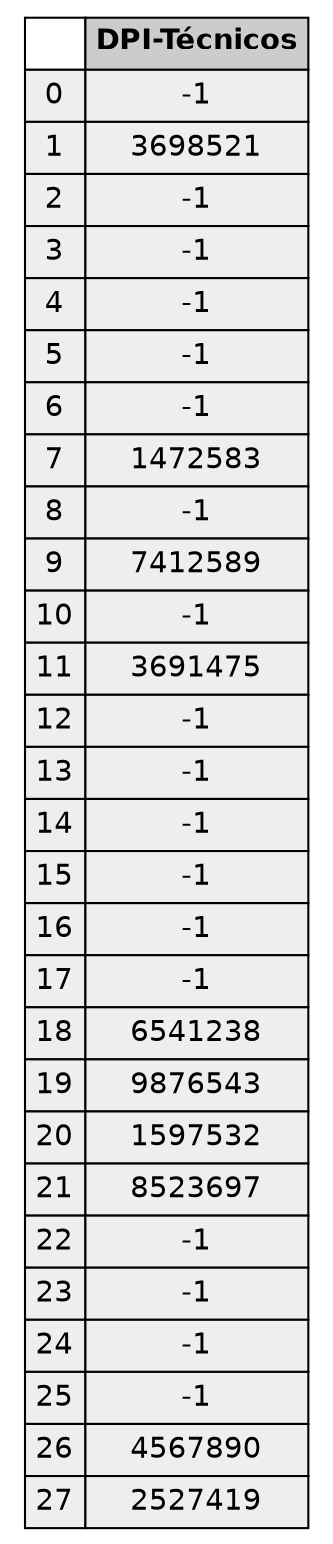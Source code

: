 digraph HashTable {
  node [shape=plaintext];
  hash_table [label=<
    <TABLE BORDER="0" CELLBORDER="1" CELLSPACING="0" CELLPADDING="8" BGCOLOR="#ffffff" COLOR="#000000">
      <TR>
        <TD></TD>
        <TD BGCOLOR="#cccccc" BORDER="1" CELLPADDING="4"><FONT FACE="Helvetica" COLOR="#000000"><B>DPI-Técnicos</B></FONT></TD>
      </TR>
      <TR>
        <TD BGCOLOR="#eeeeee" BORDER="1" CELLPADDING="4"><FONT FACE="Helvetica" COLOR="#000000">0</FONT></TD>
        <TD BGCOLOR="#eeeeee" BORDER="1" CELLPADDING="4"><FONT FACE="Helvetica" COLOR="#000000">-1</FONT></TD>
      </TR>
      <TR>
        <TD BGCOLOR="#eeeeee" BORDER="1" CELLPADDING="4"><FONT FACE="Helvetica" COLOR="#000000">1</FONT></TD>
        <TD BGCOLOR="#eeeeee" BORDER="1" CELLPADDING="4"><FONT FACE="Helvetica" COLOR="#000000">3698521</FONT></TD>
      </TR>
      <TR>
        <TD BGCOLOR="#eeeeee" BORDER="1" CELLPADDING="4"><FONT FACE="Helvetica" COLOR="#000000">2</FONT></TD>
        <TD BGCOLOR="#eeeeee" BORDER="1" CELLPADDING="4"><FONT FACE="Helvetica" COLOR="#000000">-1</FONT></TD>
      </TR>
      <TR>
        <TD BGCOLOR="#eeeeee" BORDER="1" CELLPADDING="4"><FONT FACE="Helvetica" COLOR="#000000">3</FONT></TD>
        <TD BGCOLOR="#eeeeee" BORDER="1" CELLPADDING="4"><FONT FACE="Helvetica" COLOR="#000000">-1</FONT></TD>
      </TR>
      <TR>
        <TD BGCOLOR="#eeeeee" BORDER="1" CELLPADDING="4"><FONT FACE="Helvetica" COLOR="#000000">4</FONT></TD>
        <TD BGCOLOR="#eeeeee" BORDER="1" CELLPADDING="4"><FONT FACE="Helvetica" COLOR="#000000">-1</FONT></TD>
      </TR>
      <TR>
        <TD BGCOLOR="#eeeeee" BORDER="1" CELLPADDING="4"><FONT FACE="Helvetica" COLOR="#000000">5</FONT></TD>
        <TD BGCOLOR="#eeeeee" BORDER="1" CELLPADDING="4"><FONT FACE="Helvetica" COLOR="#000000">-1</FONT></TD>
      </TR>
      <TR>
        <TD BGCOLOR="#eeeeee" BORDER="1" CELLPADDING="4"><FONT FACE="Helvetica" COLOR="#000000">6</FONT></TD>
        <TD BGCOLOR="#eeeeee" BORDER="1" CELLPADDING="4"><FONT FACE="Helvetica" COLOR="#000000">-1</FONT></TD>
      </TR>
      <TR>
        <TD BGCOLOR="#eeeeee" BORDER="1" CELLPADDING="4"><FONT FACE="Helvetica" COLOR="#000000">7</FONT></TD>
        <TD BGCOLOR="#eeeeee" BORDER="1" CELLPADDING="4"><FONT FACE="Helvetica" COLOR="#000000">1472583</FONT></TD>
      </TR>
      <TR>
        <TD BGCOLOR="#eeeeee" BORDER="1" CELLPADDING="4"><FONT FACE="Helvetica" COLOR="#000000">8</FONT></TD>
        <TD BGCOLOR="#eeeeee" BORDER="1" CELLPADDING="4"><FONT FACE="Helvetica" COLOR="#000000">-1</FONT></TD>
      </TR>
      <TR>
        <TD BGCOLOR="#eeeeee" BORDER="1" CELLPADDING="4"><FONT FACE="Helvetica" COLOR="#000000">9</FONT></TD>
        <TD BGCOLOR="#eeeeee" BORDER="1" CELLPADDING="4"><FONT FACE="Helvetica" COLOR="#000000">7412589</FONT></TD>
      </TR>
      <TR>
        <TD BGCOLOR="#eeeeee" BORDER="1" CELLPADDING="4"><FONT FACE="Helvetica" COLOR="#000000">10</FONT></TD>
        <TD BGCOLOR="#eeeeee" BORDER="1" CELLPADDING="4"><FONT FACE="Helvetica" COLOR="#000000">-1</FONT></TD>
      </TR>
      <TR>
        <TD BGCOLOR="#eeeeee" BORDER="1" CELLPADDING="4"><FONT FACE="Helvetica" COLOR="#000000">11</FONT></TD>
        <TD BGCOLOR="#eeeeee" BORDER="1" CELLPADDING="4"><FONT FACE="Helvetica" COLOR="#000000">3691475</FONT></TD>
      </TR>
      <TR>
        <TD BGCOLOR="#eeeeee" BORDER="1" CELLPADDING="4"><FONT FACE="Helvetica" COLOR="#000000">12</FONT></TD>
        <TD BGCOLOR="#eeeeee" BORDER="1" CELLPADDING="4"><FONT FACE="Helvetica" COLOR="#000000">-1</FONT></TD>
      </TR>
      <TR>
        <TD BGCOLOR="#eeeeee" BORDER="1" CELLPADDING="4"><FONT FACE="Helvetica" COLOR="#000000">13</FONT></TD>
        <TD BGCOLOR="#eeeeee" BORDER="1" CELLPADDING="4"><FONT FACE="Helvetica" COLOR="#000000">-1</FONT></TD>
      </TR>
      <TR>
        <TD BGCOLOR="#eeeeee" BORDER="1" CELLPADDING="4"><FONT FACE="Helvetica" COLOR="#000000">14</FONT></TD>
        <TD BGCOLOR="#eeeeee" BORDER="1" CELLPADDING="4"><FONT FACE="Helvetica" COLOR="#000000">-1</FONT></TD>
      </TR>
      <TR>
        <TD BGCOLOR="#eeeeee" BORDER="1" CELLPADDING="4"><FONT FACE="Helvetica" COLOR="#000000">15</FONT></TD>
        <TD BGCOLOR="#eeeeee" BORDER="1" CELLPADDING="4"><FONT FACE="Helvetica" COLOR="#000000">-1</FONT></TD>
      </TR>
      <TR>
        <TD BGCOLOR="#eeeeee" BORDER="1" CELLPADDING="4"><FONT FACE="Helvetica" COLOR="#000000">16</FONT></TD>
        <TD BGCOLOR="#eeeeee" BORDER="1" CELLPADDING="4"><FONT FACE="Helvetica" COLOR="#000000">-1</FONT></TD>
      </TR>
      <TR>
        <TD BGCOLOR="#eeeeee" BORDER="1" CELLPADDING="4"><FONT FACE="Helvetica" COLOR="#000000">17</FONT></TD>
        <TD BGCOLOR="#eeeeee" BORDER="1" CELLPADDING="4"><FONT FACE="Helvetica" COLOR="#000000">-1</FONT></TD>
      </TR>
      <TR>
        <TD BGCOLOR="#eeeeee" BORDER="1" CELLPADDING="4"><FONT FACE="Helvetica" COLOR="#000000">18</FONT></TD>
        <TD BGCOLOR="#eeeeee" BORDER="1" CELLPADDING="4"><FONT FACE="Helvetica" COLOR="#000000">6541238</FONT></TD>
      </TR>
      <TR>
        <TD BGCOLOR="#eeeeee" BORDER="1" CELLPADDING="4"><FONT FACE="Helvetica" COLOR="#000000">19</FONT></TD>
        <TD BGCOLOR="#eeeeee" BORDER="1" CELLPADDING="4"><FONT FACE="Helvetica" COLOR="#000000">9876543</FONT></TD>
      </TR>
      <TR>
        <TD BGCOLOR="#eeeeee" BORDER="1" CELLPADDING="4"><FONT FACE="Helvetica" COLOR="#000000">20</FONT></TD>
        <TD BGCOLOR="#eeeeee" BORDER="1" CELLPADDING="4"><FONT FACE="Helvetica" COLOR="#000000">1597532</FONT></TD>
      </TR>
      <TR>
        <TD BGCOLOR="#eeeeee" BORDER="1" CELLPADDING="4"><FONT FACE="Helvetica" COLOR="#000000">21</FONT></TD>
        <TD BGCOLOR="#eeeeee" BORDER="1" CELLPADDING="4"><FONT FACE="Helvetica" COLOR="#000000">8523697</FONT></TD>
      </TR>
      <TR>
        <TD BGCOLOR="#eeeeee" BORDER="1" CELLPADDING="4"><FONT FACE="Helvetica" COLOR="#000000">22</FONT></TD>
        <TD BGCOLOR="#eeeeee" BORDER="1" CELLPADDING="4"><FONT FACE="Helvetica" COLOR="#000000">-1</FONT></TD>
      </TR>
      <TR>
        <TD BGCOLOR="#eeeeee" BORDER="1" CELLPADDING="4"><FONT FACE="Helvetica" COLOR="#000000">23</FONT></TD>
        <TD BGCOLOR="#eeeeee" BORDER="1" CELLPADDING="4"><FONT FACE="Helvetica" COLOR="#000000">-1</FONT></TD>
      </TR>
      <TR>
        <TD BGCOLOR="#eeeeee" BORDER="1" CELLPADDING="4"><FONT FACE="Helvetica" COLOR="#000000">24</FONT></TD>
        <TD BGCOLOR="#eeeeee" BORDER="1" CELLPADDING="4"><FONT FACE="Helvetica" COLOR="#000000">-1</FONT></TD>
      </TR>
      <TR>
        <TD BGCOLOR="#eeeeee" BORDER="1" CELLPADDING="4"><FONT FACE="Helvetica" COLOR="#000000">25</FONT></TD>
        <TD BGCOLOR="#eeeeee" BORDER="1" CELLPADDING="4"><FONT FACE="Helvetica" COLOR="#000000">-1</FONT></TD>
      </TR>
      <TR>
        <TD BGCOLOR="#eeeeee" BORDER="1" CELLPADDING="4"><FONT FACE="Helvetica" COLOR="#000000">26</FONT></TD>
        <TD BGCOLOR="#eeeeee" BORDER="1" CELLPADDING="4"><FONT FACE="Helvetica" COLOR="#000000">4567890</FONT></TD>
      </TR>
      <TR>
        <TD BGCOLOR="#eeeeee" BORDER="1" CELLPADDING="4"><FONT FACE="Helvetica" COLOR="#000000">27</FONT></TD>
        <TD BGCOLOR="#eeeeee" BORDER="1" CELLPADDING="4"><FONT FACE="Helvetica" COLOR="#000000">2527419</FONT></TD>
      </TR>
    </TABLE>
  >];
}

